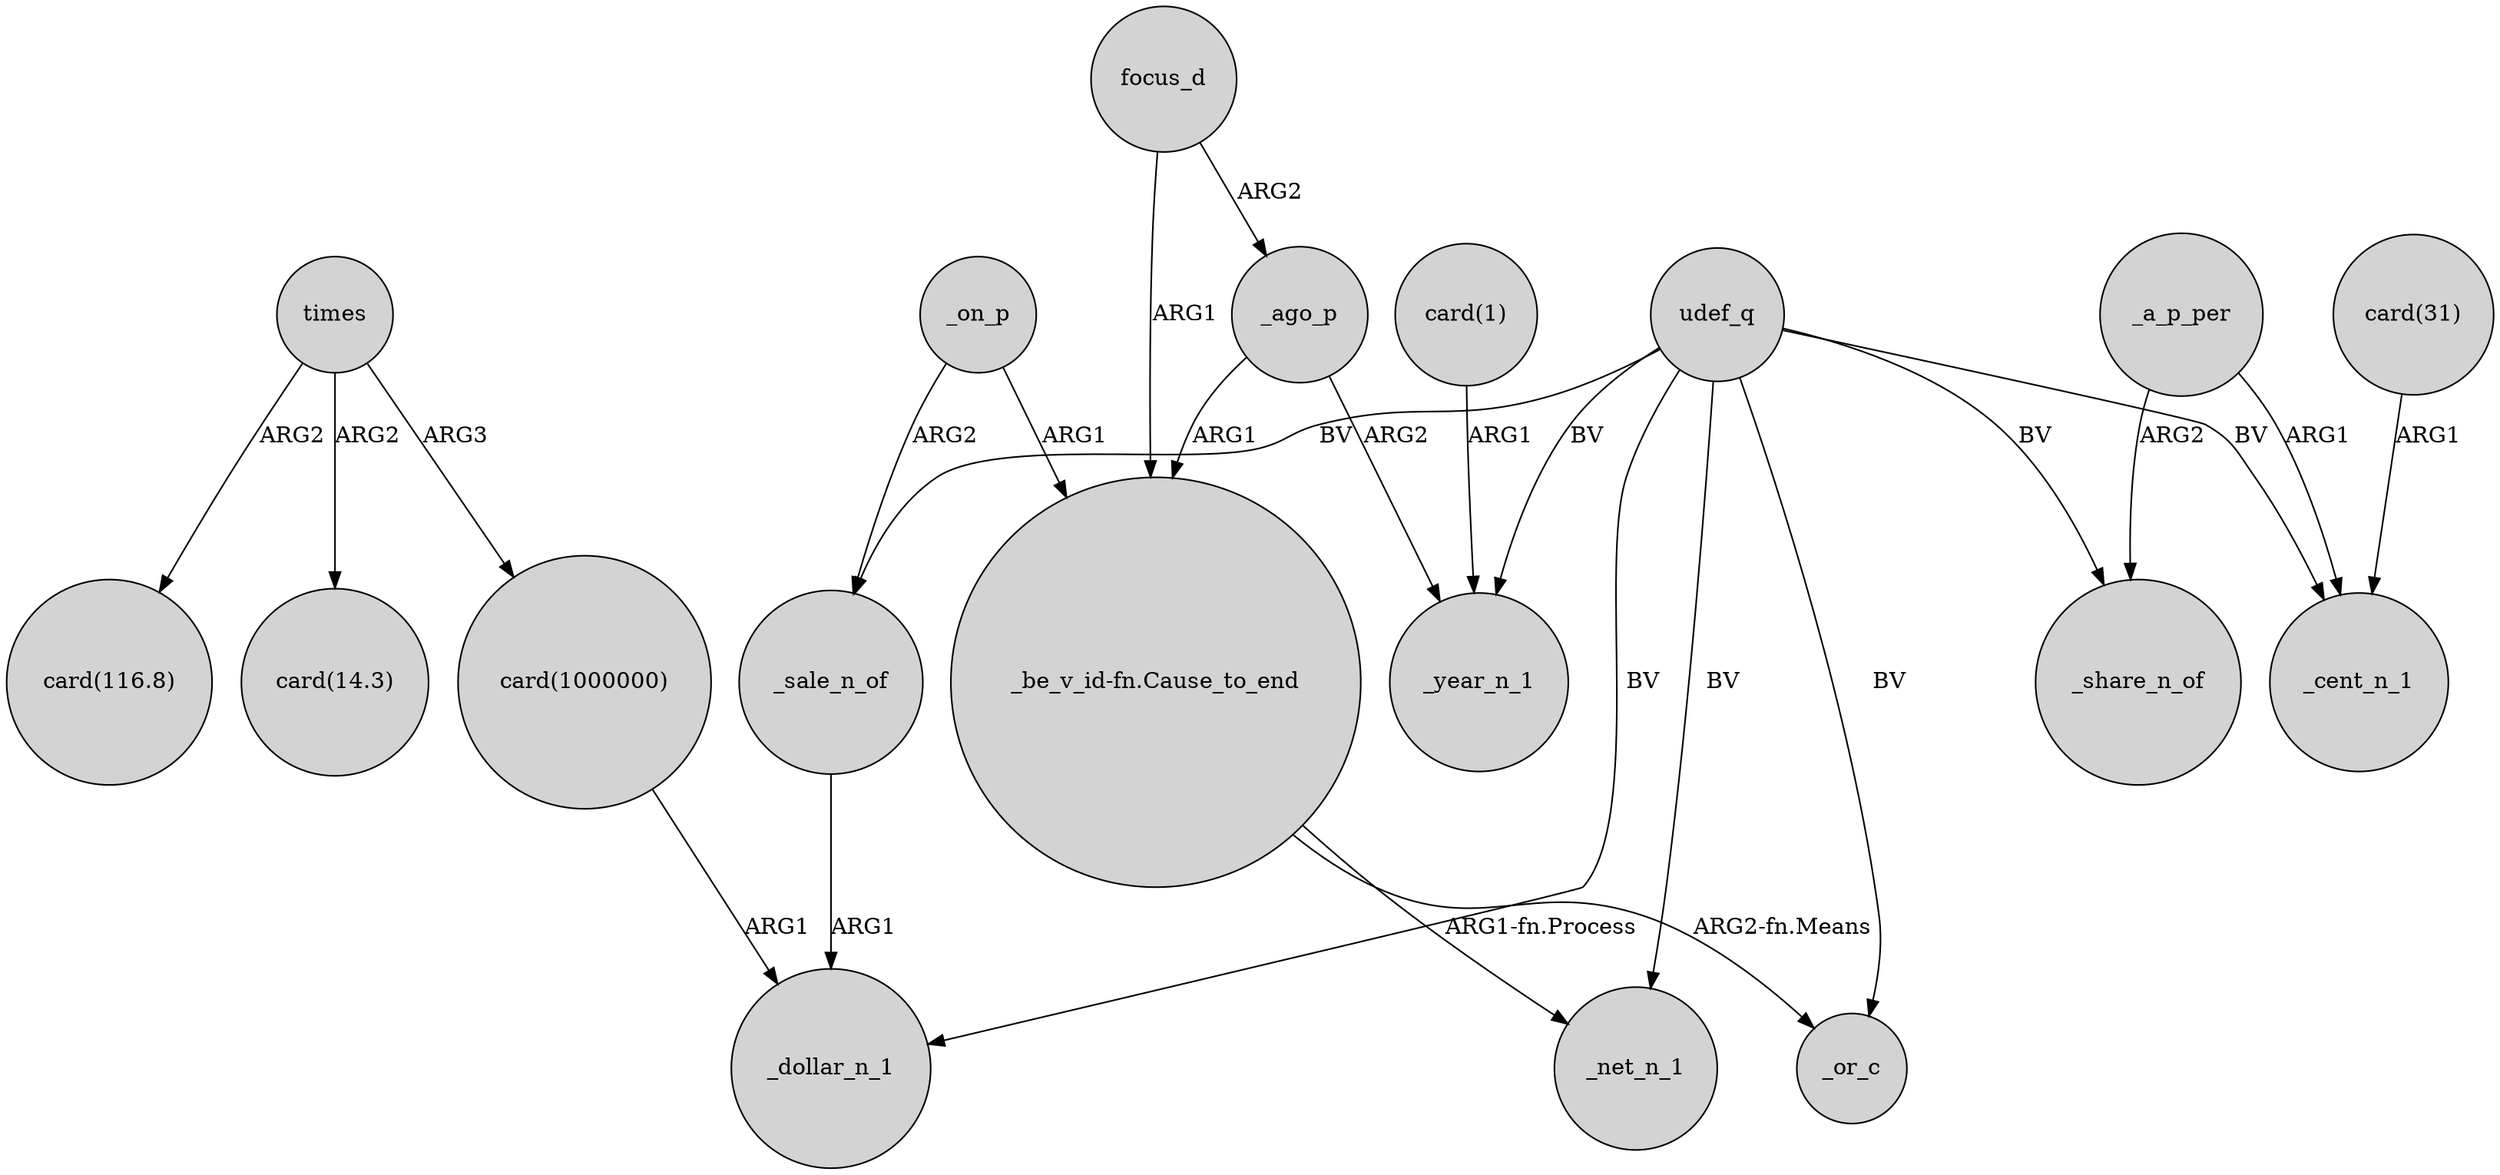 digraph {
	node [shape=circle style=filled]
	focus_d -> "_be_v_id-fn.Cause_to_end" [label=ARG1]
	_on_p -> _sale_n_of [label=ARG2]
	_a_p_per -> _cent_n_1 [label=ARG1]
	"card(1)" -> _year_n_1 [label=ARG1]
	focus_d -> _ago_p [label=ARG2]
	times -> "card(1000000)" [label=ARG3]
	udef_q -> _sale_n_of [label=BV]
	times -> "card(116.8)" [label=ARG2]
	"_be_v_id-fn.Cause_to_end" -> _or_c [label="ARG2-fn.Means"]
	udef_q -> _cent_n_1 [label=BV]
	udef_q -> _or_c [label=BV]
	times -> "card(14.3)" [label=ARG2]
	_on_p -> "_be_v_id-fn.Cause_to_end" [label=ARG1]
	_a_p_per -> _share_n_of [label=ARG2]
	udef_q -> _share_n_of [label=BV]
	"_be_v_id-fn.Cause_to_end" -> _net_n_1 [label="ARG1-fn.Process"]
	_ago_p -> "_be_v_id-fn.Cause_to_end" [label=ARG1]
	udef_q -> _net_n_1 [label=BV]
	udef_q -> _dollar_n_1 [label=BV]
	"card(1000000)" -> _dollar_n_1 [label=ARG1]
	_ago_p -> _year_n_1 [label=ARG2]
	udef_q -> _year_n_1 [label=BV]
	"card(31)" -> _cent_n_1 [label=ARG1]
	_sale_n_of -> _dollar_n_1 [label=ARG1]
}
